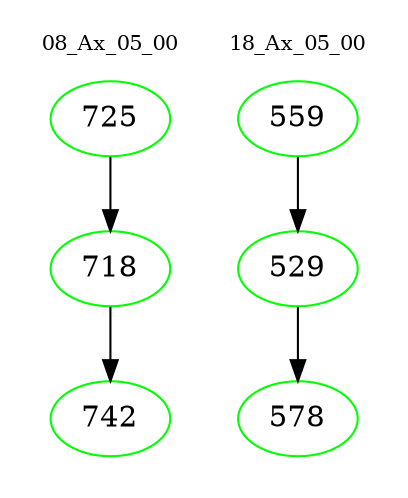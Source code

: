 digraph{
subgraph cluster_0 {
color = white
label = "08_Ax_05_00";
fontsize=10;
T0_725 [label="725", color="green"]
T0_725 -> T0_718 [color="black"]
T0_718 [label="718", color="green"]
T0_718 -> T0_742 [color="black"]
T0_742 [label="742", color="green"]
}
subgraph cluster_1 {
color = white
label = "18_Ax_05_00";
fontsize=10;
T1_559 [label="559", color="green"]
T1_559 -> T1_529 [color="black"]
T1_529 [label="529", color="green"]
T1_529 -> T1_578 [color="black"]
T1_578 [label="578", color="green"]
}
}
